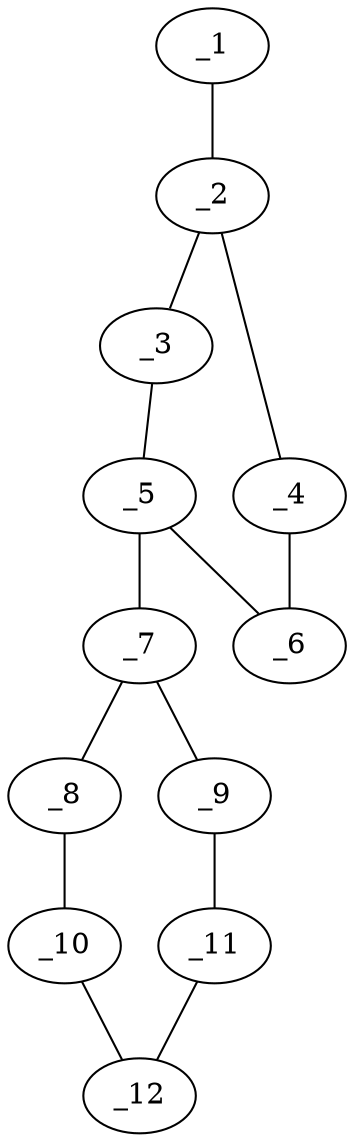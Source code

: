 graph molid75707 {
	_1	 [charge=0,
		chem=7,
		symbol="Cl ",
		x="3.9538",
		y="2.6739"];
	_2	 [charge=0,
		chem=1,
		symbol="C  ",
		x="3.366",
		y="1.8649"];
	_1 -- _2	 [valence=1];
	_3	 [charge=0,
		chem=5,
		symbol="S  ",
		x="3.6751",
		y="0.9139"];
	_2 -- _3	 [valence=1];
	_4	 [charge=0,
		chem=4,
		symbol="N  ",
		x="2.366",
		y="1.8649"];
	_2 -- _4	 [valence=2];
	_5	 [charge=0,
		chem=1,
		symbol="C  ",
		x="2.866",
		y="0.3261"];
	_3 -- _5	 [valence=1];
	_6	 [charge=0,
		chem=4,
		symbol="N  ",
		x="2.057",
		y="0.9139"];
	_4 -- _6	 [valence=1];
	_5 -- _6	 [valence=2];
	_7	 [charge=0,
		chem=1,
		symbol="C  ",
		x="2.866",
		y="-0.6739"];
	_5 -- _7	 [valence=1];
	_8	 [charge=0,
		chem=1,
		symbol="C  ",
		x=2,
		y="-1.1739"];
	_7 -- _8	 [valence=2];
	_9	 [charge=0,
		chem=1,
		symbol="C  ",
		x="3.7321",
		y="-1.1739"];
	_7 -- _9	 [valence=1];
	_10	 [charge=0,
		chem=1,
		symbol="C  ",
		x=2,
		y="-2.1739"];
	_8 -- _10	 [valence=1];
	_11	 [charge=0,
		chem=1,
		symbol="C  ",
		x="3.7321",
		y="-2.1739"];
	_9 -- _11	 [valence=2];
	_12	 [charge=0,
		chem=1,
		symbol="C  ",
		x="2.866",
		y="-2.6739"];
	_10 -- _12	 [valence=2];
	_11 -- _12	 [valence=1];
}
